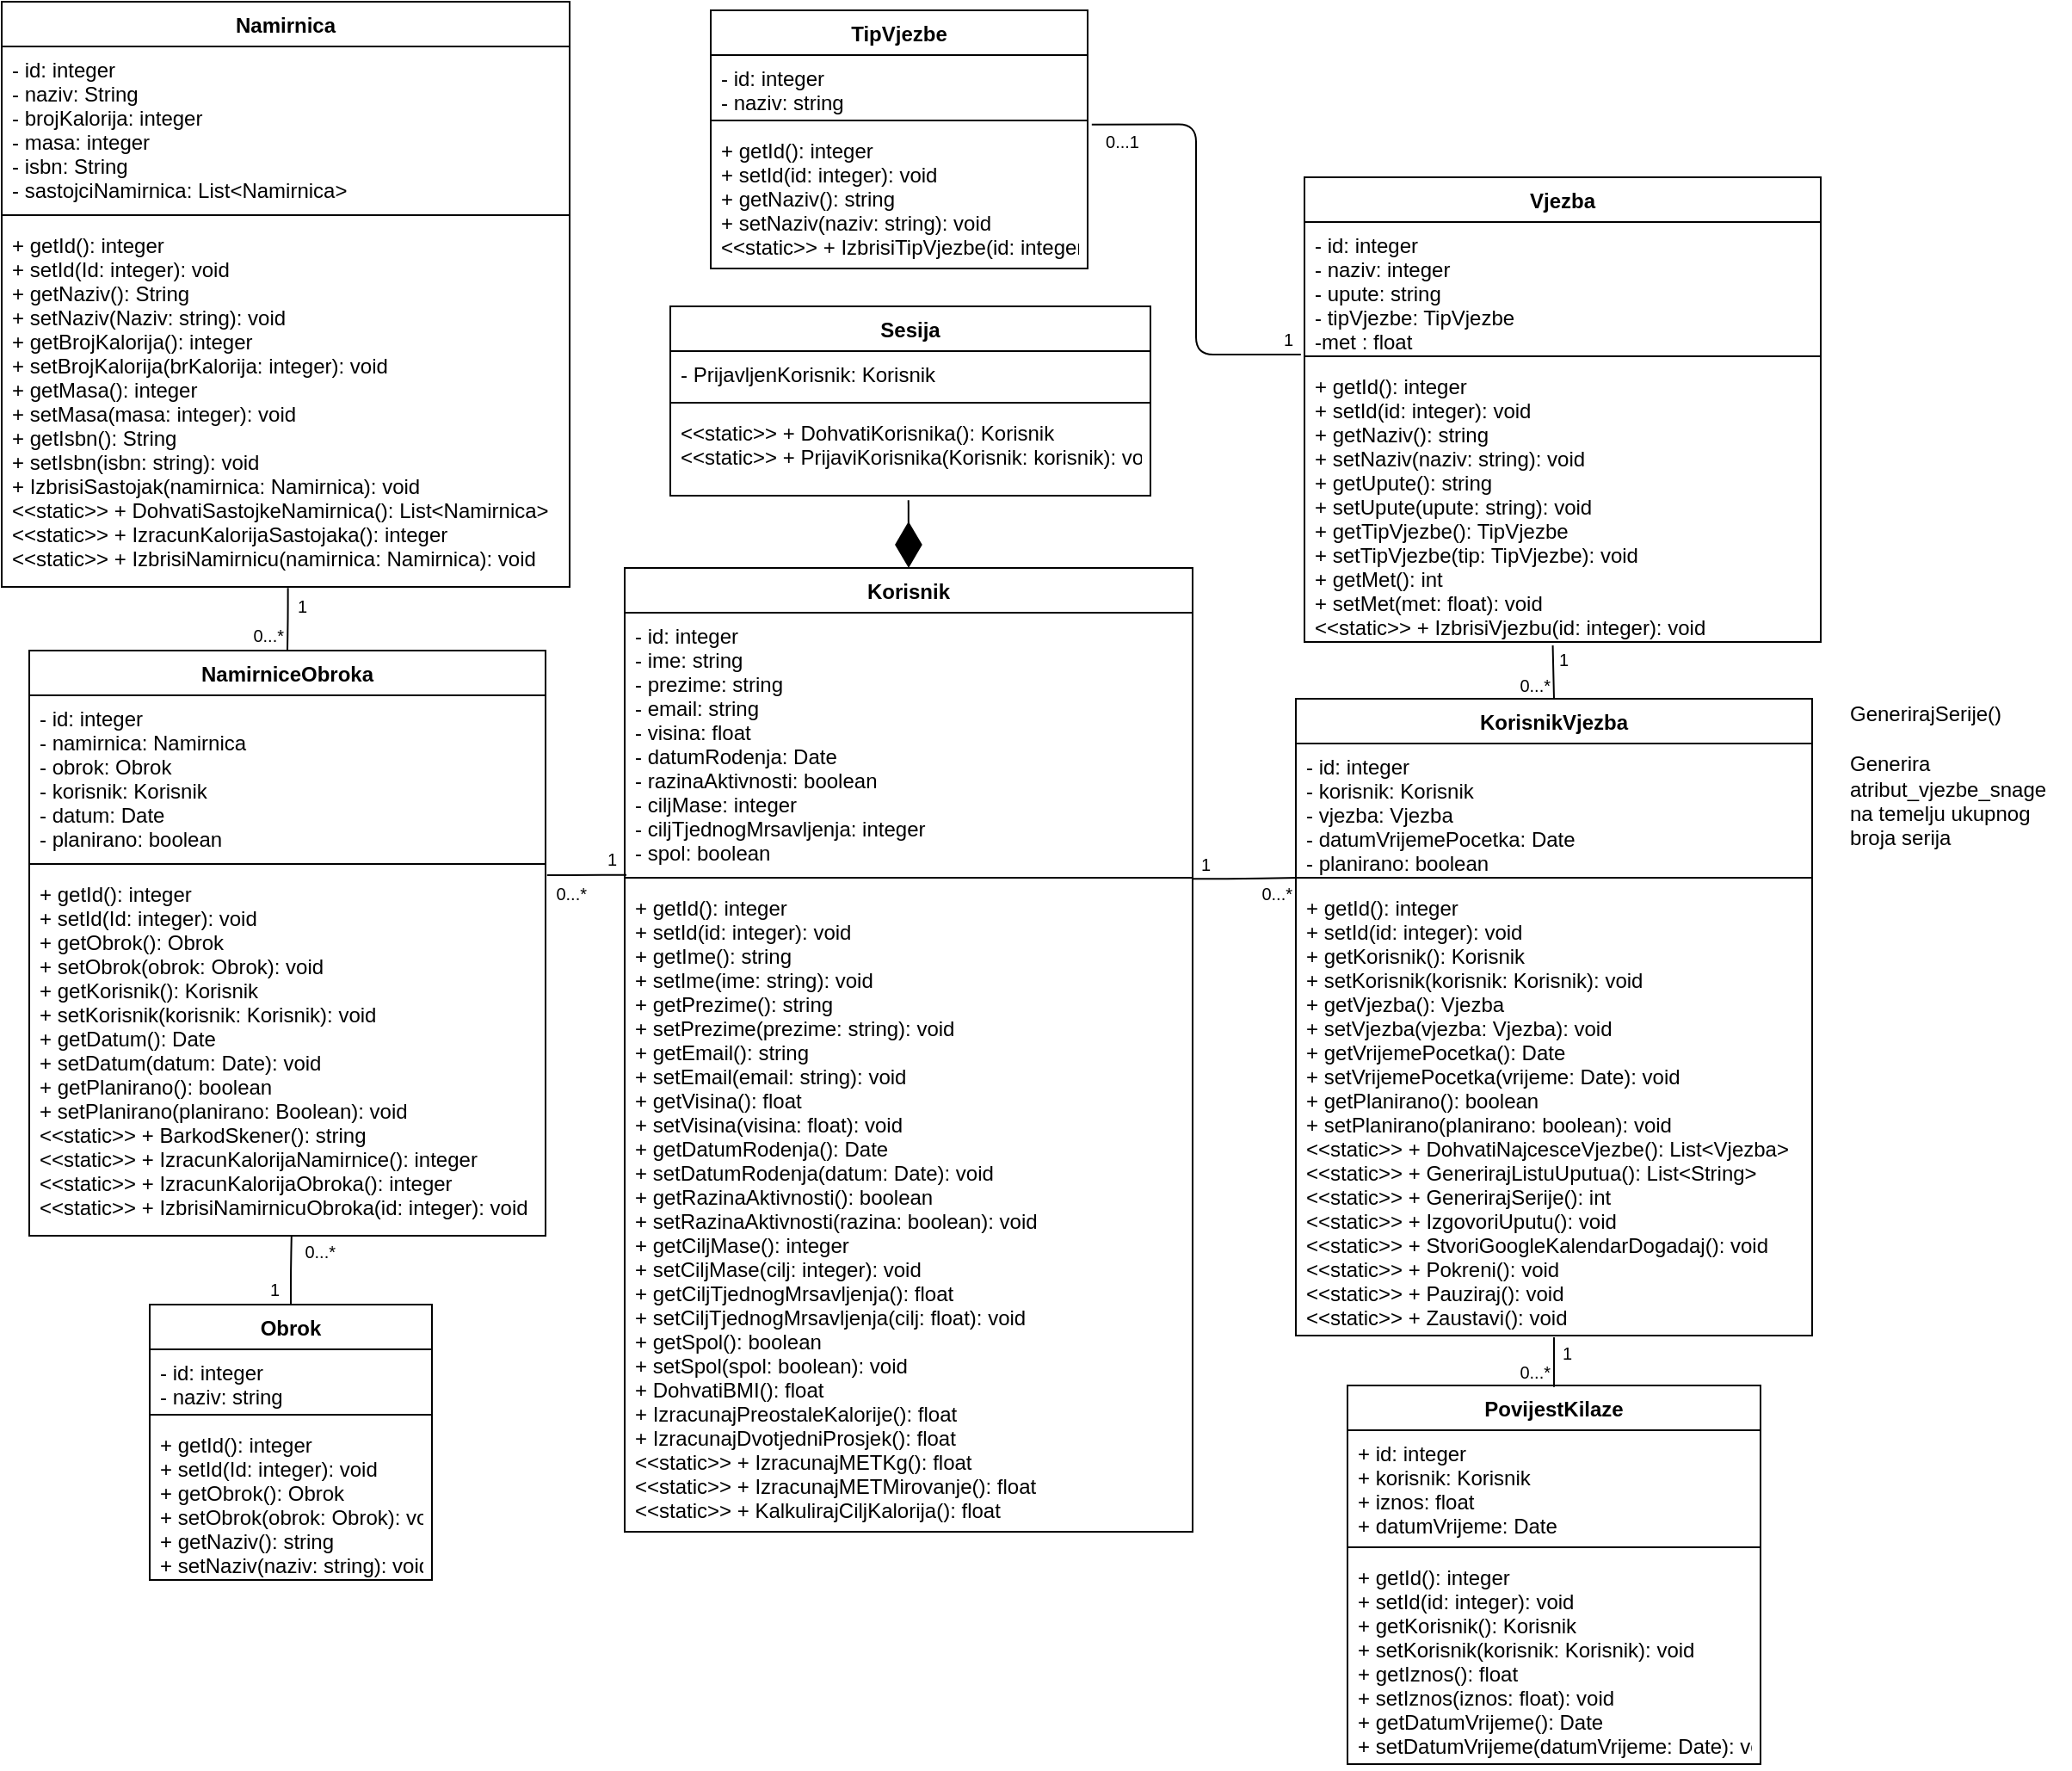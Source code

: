 <mxfile version="12.1.8" type="onedrive" pages="1"><diagram id="DOsaZrA8Kxd42PpwZ6F0" name="Page-1"><mxGraphModel dx="1527" dy="716" grid="1" gridSize="10" guides="1" tooltips="1" connect="1" arrows="1" fold="1" page="1" pageScale="1" pageWidth="827" pageHeight="1169" math="0" shadow="0"><root><mxCell id="0"/><mxCell id="1" parent="0"/><mxCell id="YVUCEX53aRhtYYr8vJky-1" value="Sesija" style="swimlane;fontStyle=1;align=center;verticalAlign=top;childLayout=stackLayout;horizontal=1;startSize=26;horizontalStack=0;resizeParent=1;resizeParentMax=0;resizeLast=0;collapsible=1;marginBottom=0;" parent="1" vertex="1"><mxGeometry x="-13.5" y="512" width="279" height="110" as="geometry"/></mxCell><mxCell id="YVUCEX53aRhtYYr8vJky-2" value="- PrijavljenKorisnik: Korisnik" style="text;strokeColor=none;fillColor=none;align=left;verticalAlign=top;spacingLeft=4;spacingRight=4;overflow=hidden;rotatable=0;points=[[0,0.5],[1,0.5]];portConstraint=eastwest;" parent="YVUCEX53aRhtYYr8vJky-1" vertex="1"><mxGeometry y="26" width="279" height="26" as="geometry"/></mxCell><mxCell id="YVUCEX53aRhtYYr8vJky-3" value="" style="line;strokeWidth=1;fillColor=none;align=left;verticalAlign=middle;spacingTop=-1;spacingLeft=3;spacingRight=3;rotatable=0;labelPosition=right;points=[];portConstraint=eastwest;" parent="YVUCEX53aRhtYYr8vJky-1" vertex="1"><mxGeometry y="52" width="279" height="8" as="geometry"/></mxCell><mxCell id="YVUCEX53aRhtYYr8vJky-4" value="&lt;&lt;static&gt;&gt; + DohvatiKorisnika(): Korisnik&#xA;&lt;&lt;static&gt;&gt; + PrijaviKorisnika(Korisnik: korisnik): void" style="text;strokeColor=none;fillColor=none;align=left;verticalAlign=top;spacingLeft=4;spacingRight=4;overflow=hidden;rotatable=0;points=[[0,0.5],[1,0.5]];portConstraint=eastwest;" parent="YVUCEX53aRhtYYr8vJky-1" vertex="1"><mxGeometry y="60" width="279" height="50" as="geometry"/></mxCell><mxCell id="YVUCEX53aRhtYYr8vJky-21" value="Namirnica" style="swimlane;fontStyle=1;align=center;verticalAlign=top;childLayout=stackLayout;horizontal=1;startSize=26;horizontalStack=0;resizeParent=1;resizeParentMax=0;resizeLast=0;collapsible=1;marginBottom=0;" parent="1" vertex="1"><mxGeometry x="-402" y="335" width="330" height="340" as="geometry"/></mxCell><mxCell id="YVUCEX53aRhtYYr8vJky-22" value="- id: integer&#xA;- naziv: String&#xA;- brojKalorija: integer&#xA;- masa: integer&#xA;- isbn: String&#xA;- sastojciNamirnica: List&lt;Namirnica&gt;" style="text;strokeColor=none;fillColor=none;align=left;verticalAlign=top;spacingLeft=4;spacingRight=4;overflow=hidden;rotatable=0;points=[[0,0.5],[1,0.5]];portConstraint=eastwest;" parent="YVUCEX53aRhtYYr8vJky-21" vertex="1"><mxGeometry y="26" width="330" height="94" as="geometry"/></mxCell><mxCell id="YVUCEX53aRhtYYr8vJky-23" value="" style="line;strokeWidth=1;fillColor=none;align=left;verticalAlign=middle;spacingTop=-1;spacingLeft=3;spacingRight=3;rotatable=0;labelPosition=right;points=[];portConstraint=eastwest;" parent="YVUCEX53aRhtYYr8vJky-21" vertex="1"><mxGeometry y="120" width="330" height="8" as="geometry"/></mxCell><mxCell id="YVUCEX53aRhtYYr8vJky-24" value="+ getId(): integer&#xA;+ setId(Id: integer): void&#xA;+ getNaziv(): String&#xA;+ setNaziv(Naziv: string): void&#xA;+ getBrojKalorija(): integer&#xA;+ setBrojKalorija(brKalorija: integer): void&#xA;+ getMasa(): integer&#xA;+ setMasa(masa: integer): void&#xA;+ getIsbn(): String&#xA;+ setIsbn(isbn: string): void&#xA;+ IzbrisiSastojak(namirnica: Namirnica): void&#xA;&lt;&lt;static&gt;&gt; + DohvatiSastojkeNamirnica(): List&lt;Namirnica&gt;&#xA;&lt;&lt;static&gt;&gt; + IzracunKalorijaSastojaka(): integer&#xA;&lt;&lt;static&gt;&gt; + IzbrisiNamirnicu(namirnica: Namirnica): void" style="text;strokeColor=none;fillColor=none;align=left;verticalAlign=top;spacingLeft=4;spacingRight=4;overflow=hidden;rotatable=0;points=[[0,0.5],[1,0.5]];portConstraint=eastwest;" parent="YVUCEX53aRhtYYr8vJky-21" vertex="1"><mxGeometry y="128" width="330" height="212" as="geometry"/></mxCell><mxCell id="YVUCEX53aRhtYYr8vJky-25" value="NamirniceObroka" style="swimlane;fontStyle=1;align=center;verticalAlign=top;childLayout=stackLayout;horizontal=1;startSize=26;horizontalStack=0;resizeParent=1;resizeParentMax=0;resizeLast=0;collapsible=1;marginBottom=0;" parent="1" vertex="1"><mxGeometry x="-386" y="712" width="300" height="340" as="geometry"/></mxCell><mxCell id="YVUCEX53aRhtYYr8vJky-26" value="- id: integer&#xA;- namirnica: Namirnica&#xA;- obrok: Obrok&#xA;- korisnik: Korisnik&#xA;- datum: Date&#xA;- planirano: boolean" style="text;strokeColor=none;fillColor=none;align=left;verticalAlign=top;spacingLeft=4;spacingRight=4;overflow=hidden;rotatable=0;points=[[0,0.5],[1,0.5]];portConstraint=eastwest;" parent="YVUCEX53aRhtYYr8vJky-25" vertex="1"><mxGeometry y="26" width="300" height="94" as="geometry"/></mxCell><mxCell id="YVUCEX53aRhtYYr8vJky-27" value="" style="line;strokeWidth=1;fillColor=none;align=left;verticalAlign=middle;spacingTop=-1;spacingLeft=3;spacingRight=3;rotatable=0;labelPosition=right;points=[];portConstraint=eastwest;" parent="YVUCEX53aRhtYYr8vJky-25" vertex="1"><mxGeometry y="120" width="300" height="8" as="geometry"/></mxCell><mxCell id="YVUCEX53aRhtYYr8vJky-28" value="+ getId(): integer&#xA;+ setId(Id: integer): void&#xA;+ getObrok(): Obrok&#xA;+ setObrok(obrok: Obrok): void&#xA;+ getKorisnik(): Korisnik&#xA;+ setKorisnik(korisnik: Korisnik): void&#xA;+ getDatum(): Date&#xA;+ setDatum(datum: Date): void&#xA;+ getPlanirano(): boolean&#xA;+ setPlanirano(planirano: Boolean): void&#xA;&lt;&lt;static&gt;&gt; + BarkodSkener(): string&#xA;&lt;&lt;static&gt;&gt; + IzracunKalorijaNamirnice(): integer&#xA;&lt;&lt;static&gt;&gt; + IzracunKalorijaObroka(): integer&#xA;&lt;&lt;static&gt;&gt; + IzbrisiNamirnicuObroka(id: integer): void" style="text;strokeColor=none;fillColor=none;align=left;verticalAlign=top;spacingLeft=4;spacingRight=4;overflow=hidden;rotatable=0;points=[[0,0.5],[1,0.5]];portConstraint=eastwest;" parent="YVUCEX53aRhtYYr8vJky-25" vertex="1"><mxGeometry y="128" width="300" height="212" as="geometry"/></mxCell><mxCell id="YVUCEX53aRhtYYr8vJky-29" value="Korisnik" style="swimlane;fontStyle=1;align=center;verticalAlign=top;childLayout=stackLayout;horizontal=1;startSize=26;horizontalStack=0;resizeParent=1;resizeParentMax=0;resizeLast=0;collapsible=1;marginBottom=0;" parent="1" vertex="1"><mxGeometry x="-40" y="664" width="330" height="560" as="geometry"/></mxCell><mxCell id="YVUCEX53aRhtYYr8vJky-30" value="- id: integer&#xA;- ime: string&#xA;- prezime: string&#xA;- email: string&#xA;- visina: float&#xA;- datumRodenja: Date&#xA;- razinaAktivnosti: boolean&#xA;- ciljMase: integer&#xA;- ciljTjednogMrsavljenja: integer&#xA;- spol: boolean" style="text;strokeColor=none;fillColor=none;align=left;verticalAlign=top;spacingLeft=4;spacingRight=4;overflow=hidden;rotatable=0;points=[[0,0.5],[1,0.5]];portConstraint=eastwest;" parent="YVUCEX53aRhtYYr8vJky-29" vertex="1"><mxGeometry y="26" width="330" height="150" as="geometry"/></mxCell><mxCell id="YVUCEX53aRhtYYr8vJky-31" value="" style="line;strokeWidth=1;fillColor=none;align=left;verticalAlign=middle;spacingTop=-1;spacingLeft=3;spacingRight=3;rotatable=0;labelPosition=right;points=[];portConstraint=eastwest;" parent="YVUCEX53aRhtYYr8vJky-29" vertex="1"><mxGeometry y="176" width="330" height="8" as="geometry"/></mxCell><mxCell id="YVUCEX53aRhtYYr8vJky-32" value="+ getId(): integer&#xA;+ setId(id: integer): void&#xA;+ getIme(): string&#xA;+ setIme(ime: string): void&#xA;+ getPrezime(): string&#xA;+ setPrezime(prezime: string): void&#xA;+ getEmail(): string&#xA;+ setEmail(email: string): void&#xA;+ getVisina(): float&#xA;+ setVisina(visina: float): void&#xA;+ getDatumRodenja(): Date&#xA;+ setDatumRodenja(datum: Date): void&#xA;+ getRazinaAktivnosti(): boolean&#xA;+ setRazinaAktivnosti(razina: boolean): void&#xA;+ getCiljMase(): integer&#xA;+ setCiljMase(cilj: integer): void&#xA;+ getCiljTjednogMrsavljenja(): float&#xA;+ setCiljTjednogMrsavljenja(cilj: float): void&#xA;+ getSpol(): boolean&#xA;+ setSpol(spol: boolean): void &#xA;+ DohvatiBMI(): float&#xA;+ IzracunajPreostaleKalorije(): float&#xA;+ IzracunajDvotjedniProsjek(): float&#xA;&lt;&lt;static&gt;&gt; + IzracunajMETKg(): float&#xA;&lt;&lt;static&gt;&gt; + IzracunajMETMirovanje(): float&#xA;&lt;&lt;static&gt;&gt; + KalkulirajCiljKalorija(): float" style="text;strokeColor=none;fillColor=none;align=left;verticalAlign=top;spacingLeft=4;spacingRight=4;overflow=hidden;rotatable=0;points=[[0,0.5],[1,0.5]];portConstraint=eastwest;" parent="YVUCEX53aRhtYYr8vJky-29" vertex="1"><mxGeometry y="184" width="330" height="376" as="geometry"/></mxCell><mxCell id="YVUCEX53aRhtYYr8vJky-33" value="Vjezba" style="swimlane;fontStyle=1;align=center;verticalAlign=top;childLayout=stackLayout;horizontal=1;startSize=26;horizontalStack=0;resizeParent=1;resizeParentMax=0;resizeLast=0;collapsible=1;marginBottom=0;" parent="1" vertex="1"><mxGeometry x="355" y="437" width="300" height="270" as="geometry"/></mxCell><mxCell id="YVUCEX53aRhtYYr8vJky-34" value="- id: integer&#xA;- naziv: integer&#xA;- upute: string&#xA;- tipVjezbe: TipVjezbe&#xA;-met : float&#xA;" style="text;strokeColor=none;fillColor=none;align=left;verticalAlign=top;spacingLeft=4;spacingRight=4;overflow=hidden;rotatable=0;points=[[0,0.5],[1,0.5]];portConstraint=eastwest;" parent="YVUCEX53aRhtYYr8vJky-33" vertex="1"><mxGeometry y="26" width="300" height="74" as="geometry"/></mxCell><mxCell id="YVUCEX53aRhtYYr8vJky-35" value="" style="line;strokeWidth=1;fillColor=none;align=left;verticalAlign=middle;spacingTop=-1;spacingLeft=3;spacingRight=3;rotatable=0;labelPosition=right;points=[];portConstraint=eastwest;" parent="YVUCEX53aRhtYYr8vJky-33" vertex="1"><mxGeometry y="100" width="300" height="8" as="geometry"/></mxCell><mxCell id="YVUCEX53aRhtYYr8vJky-36" value="+ getId(): integer&#xA;+ setId(id: integer): void&#xA;+ getNaziv(): string&#xA;+ setNaziv(naziv: string): void&#xA;+ getUpute(): string&#xA;+ setUpute(upute: string): void&#xA;+ getTipVjezbe(): TipVjezbe&#xA;+ setTipVjezbe(tip: TipVjezbe): void&#xA;+ getMet(): int&#xA;+ setMet(met: float): void&#xA;&lt;&lt;static&gt;&gt; + IzbrisiVjezbu(id: integer): void" style="text;strokeColor=none;fillColor=none;align=left;verticalAlign=top;spacingLeft=4;spacingRight=4;overflow=hidden;rotatable=0;points=[[0,0.5],[1,0.5]];portConstraint=eastwest;" parent="YVUCEX53aRhtYYr8vJky-33" vertex="1"><mxGeometry y="108" width="300" height="162" as="geometry"/></mxCell><mxCell id="YVUCEX53aRhtYYr8vJky-37" value="TipVjezbe" style="swimlane;fontStyle=1;align=center;verticalAlign=top;childLayout=stackLayout;horizontal=1;startSize=26;horizontalStack=0;resizeParent=1;resizeParentMax=0;resizeLast=0;collapsible=1;marginBottom=0;" parent="1" vertex="1"><mxGeometry x="10" y="340" width="219" height="150" as="geometry"/></mxCell><mxCell id="YVUCEX53aRhtYYr8vJky-38" value="- id: integer&#xA;- naziv: string" style="text;strokeColor=none;fillColor=none;align=left;verticalAlign=top;spacingLeft=4;spacingRight=4;overflow=hidden;rotatable=0;points=[[0,0.5],[1,0.5]];portConstraint=eastwest;" parent="YVUCEX53aRhtYYr8vJky-37" vertex="1"><mxGeometry y="26" width="219" height="34" as="geometry"/></mxCell><mxCell id="YVUCEX53aRhtYYr8vJky-39" value="" style="line;strokeWidth=1;fillColor=none;align=left;verticalAlign=middle;spacingTop=-1;spacingLeft=3;spacingRight=3;rotatable=0;labelPosition=right;points=[];portConstraint=eastwest;" parent="YVUCEX53aRhtYYr8vJky-37" vertex="1"><mxGeometry y="60" width="219" height="8" as="geometry"/></mxCell><mxCell id="YVUCEX53aRhtYYr8vJky-40" value="+ getId(): integer&#xA;+ setId(id: integer): void&#xA;+ getNaziv(): string&#xA;+ setNaziv(naziv: string): void&#xA;&lt;&lt;static&gt;&gt; + IzbrisiTipVjezbe(id: integer)" style="text;strokeColor=none;fillColor=none;align=left;verticalAlign=top;spacingLeft=4;spacingRight=4;overflow=hidden;rotatable=0;points=[[0,0.5],[1,0.5]];portConstraint=eastwest;" parent="YVUCEX53aRhtYYr8vJky-37" vertex="1"><mxGeometry y="68" width="219" height="82" as="geometry"/></mxCell><mxCell id="YVUCEX53aRhtYYr8vJky-41" value="KorisnikVjezba" style="swimlane;fontStyle=1;align=center;verticalAlign=top;childLayout=stackLayout;horizontal=1;startSize=26;horizontalStack=0;resizeParent=1;resizeParentMax=0;resizeLast=0;collapsible=1;marginBottom=0;" parent="1" vertex="1"><mxGeometry x="350" y="740" width="300" height="370" as="geometry"/></mxCell><mxCell id="YVUCEX53aRhtYYr8vJky-42" value="- id: integer&#xA;- korisnik: Korisnik&#xA;- vjezba: Vjezba&#xA;- datumVrijemePocetka: Date&#xA;- planirano: boolean" style="text;strokeColor=none;fillColor=none;align=left;verticalAlign=top;spacingLeft=4;spacingRight=4;overflow=hidden;rotatable=0;points=[[0,0.5],[1,0.5]];portConstraint=eastwest;" parent="YVUCEX53aRhtYYr8vJky-41" vertex="1"><mxGeometry y="26" width="300" height="74" as="geometry"/></mxCell><mxCell id="YVUCEX53aRhtYYr8vJky-43" value="" style="line;strokeWidth=1;fillColor=none;align=left;verticalAlign=middle;spacingTop=-1;spacingLeft=3;spacingRight=3;rotatable=0;labelPosition=right;points=[];portConstraint=eastwest;" parent="YVUCEX53aRhtYYr8vJky-41" vertex="1"><mxGeometry y="100" width="300" height="8" as="geometry"/></mxCell><mxCell id="YVUCEX53aRhtYYr8vJky-44" value="+ getId(): integer&#xA;+ setId(id: integer): void&#xA;+ getKorisnik(): Korisnik&#xA;+ setKorisnik(korisnik: Korisnik): void&#xA;+ getVjezba(): Vjezba&#xA;+ setVjezba(vjezba: Vjezba): void&#xA;+ getVrijemePocetka(): Date&#xA;+ setVrijemePocetka(vrijeme: Date): void&#xA;+ getPlanirano(): boolean&#xA;+ setPlanirano(planirano: boolean): void &#xA;&lt;&lt;static&gt;&gt; + DohvatiNajcesceVjezbe(): List&lt;Vjezba&gt;&#xA;&lt;&lt;static&gt;&gt; + GenerirajListuUputua(): List&lt;String&gt;&#xA;&lt;&lt;static&gt;&gt; + GenerirajSerije(): int&#xA;&lt;&lt;static&gt;&gt; + IzgovoriUputu(): void&#xA;&lt;&lt;static&gt;&gt; + StvoriGoogleKalendarDogadaj(): void&#xA;&lt;&lt;static&gt;&gt; + Pokreni(): void&#xA;&lt;&lt;static&gt;&gt; + Pauziraj(): void&#xA;&lt;&lt;static&gt;&gt; + Zaustavi(): void&#xA;" style="text;strokeColor=none;fillColor=none;align=left;verticalAlign=top;spacingLeft=4;spacingRight=4;overflow=hidden;rotatable=0;points=[[0,0.5],[1,0.5]];portConstraint=eastwest;" parent="YVUCEX53aRhtYYr8vJky-41" vertex="1"><mxGeometry y="108" width="300" height="262" as="geometry"/></mxCell><mxCell id="4oye7KWQ5j2cLVmzKVOa-2" value="GenerirajSerije()&lt;br&gt;&lt;br&gt;&lt;div align=&quot;left&quot;&gt;Generira atribut_vjezbe_snage na temelju ukupnog broja serija&lt;br&gt;&lt;/div&gt;" style="text;html=1;strokeColor=none;fillColor=none;align=left;verticalAlign=middle;whiteSpace=wrap;rounded=0;" vertex="1" parent="1"><mxGeometry x="670" y="740" width="130" height="90" as="geometry"/></mxCell><mxCell id="4oye7KWQ5j2cLVmzKVOa-4" value="" style="endArrow=none;html=1;edgeStyle=orthogonalEdgeStyle;exitX=0.504;exitY=1.003;exitDx=0;exitDy=0;exitPerimeter=0;entryX=0.5;entryY=0;entryDx=0;entryDy=0;" edge="1" parent="1" source="YVUCEX53aRhtYYr8vJky-24" target="YVUCEX53aRhtYYr8vJky-25"><mxGeometry relative="1" as="geometry"><mxPoint x="700" y="410" as="sourcePoint"/><mxPoint x="710" y="480" as="targetPoint"/></mxGeometry></mxCell><mxCell id="4oye7KWQ5j2cLVmzKVOa-5" value="1" style="resizable=0;html=1;align=left;verticalAlign=bottom;labelBackgroundColor=#ffffff;fontSize=10;" connectable="0" vertex="1" parent="4oye7KWQ5j2cLVmzKVOa-4"><mxGeometry x="-1" relative="1" as="geometry"><mxPoint x="4" y="19" as="offset"/></mxGeometry></mxCell><mxCell id="4oye7KWQ5j2cLVmzKVOa-6" value="0...*" style="resizable=0;html=1;align=right;verticalAlign=bottom;labelBackgroundColor=#ffffff;fontSize=10;" connectable="0" vertex="1" parent="4oye7KWQ5j2cLVmzKVOa-4"><mxGeometry x="1" relative="1" as="geometry"><mxPoint x="-2" as="offset"/></mxGeometry></mxCell><mxCell id="4oye7KWQ5j2cLVmzKVOa-7" value="" style="endArrow=none;html=1;edgeStyle=orthogonalEdgeStyle;exitX=-0.007;exitY=-0.031;exitDx=0;exitDy=0;exitPerimeter=0;entryX=1.011;entryY=1.186;entryDx=0;entryDy=0;entryPerimeter=0;" edge="1" parent="1" source="YVUCEX53aRhtYYr8vJky-36" target="YVUCEX53aRhtYYr8vJky-38"><mxGeometry relative="1" as="geometry"><mxPoint x="190" y="790" as="sourcePoint"/><mxPoint x="350" y="790" as="targetPoint"/></mxGeometry></mxCell><mxCell id="4oye7KWQ5j2cLVmzKVOa-8" value="1" style="resizable=0;html=1;align=left;verticalAlign=bottom;labelBackgroundColor=#ffffff;fontSize=10;" connectable="0" vertex="1" parent="4oye7KWQ5j2cLVmzKVOa-7"><mxGeometry x="-1" relative="1" as="geometry"><mxPoint x="-12" as="offset"/></mxGeometry></mxCell><mxCell id="4oye7KWQ5j2cLVmzKVOa-9" value="0...1" style="resizable=0;html=1;align=right;verticalAlign=bottom;labelBackgroundColor=#ffffff;fontSize=10;" connectable="0" vertex="1" parent="4oye7KWQ5j2cLVmzKVOa-7"><mxGeometry x="1" relative="1" as="geometry"><mxPoint x="28" y="18" as="offset"/></mxGeometry></mxCell><mxCell id="4oye7KWQ5j2cLVmzKVOa-10" value="" style="endArrow=none;html=1;edgeStyle=orthogonalEdgeStyle;exitX=1.001;exitY=-0.009;exitDx=0;exitDy=0;exitPerimeter=0;entryX=0.004;entryY=0.5;entryDx=0;entryDy=0;entryPerimeter=0;" edge="1" parent="1" source="YVUCEX53aRhtYYr8vJky-32" target="YVUCEX53aRhtYYr8vJky-43"><mxGeometry relative="1" as="geometry"><mxPoint x="-40" y="1270" as="sourcePoint"/><mxPoint x="120" y="1270" as="targetPoint"/></mxGeometry></mxCell><mxCell id="4oye7KWQ5j2cLVmzKVOa-11" value="1" style="resizable=0;html=1;align=left;verticalAlign=bottom;labelBackgroundColor=#ffffff;fontSize=10;" connectable="0" vertex="1" parent="4oye7KWQ5j2cLVmzKVOa-10"><mxGeometry x="-1" relative="1" as="geometry"><mxPoint x="3" as="offset"/></mxGeometry></mxCell><mxCell id="4oye7KWQ5j2cLVmzKVOa-12" value="0...*" style="resizable=0;html=1;align=right;verticalAlign=bottom;labelBackgroundColor=#ffffff;fontSize=10;" connectable="0" vertex="1" parent="4oye7KWQ5j2cLVmzKVOa-10"><mxGeometry x="1" relative="1" as="geometry"><mxPoint x="-2.5" y="17" as="offset"/></mxGeometry></mxCell><mxCell id="4oye7KWQ5j2cLVmzKVOa-13" value="" style="endArrow=diamondThin;endFill=1;endSize=24;html=1;exitX=0.496;exitY=1.053;exitDx=0;exitDy=0;exitPerimeter=0;entryX=0.5;entryY=0;entryDx=0;entryDy=0;" edge="1" parent="1" source="YVUCEX53aRhtYYr8vJky-4" target="YVUCEX53aRhtYYr8vJky-29"><mxGeometry width="160" relative="1" as="geometry"><mxPoint x="-40" y="1270" as="sourcePoint"/><mxPoint x="120" y="650" as="targetPoint"/></mxGeometry></mxCell><mxCell id="4oye7KWQ5j2cLVmzKVOa-18" value="" style="endArrow=none;html=1;edgeStyle=orthogonalEdgeStyle;exitX=0.481;exitY=1.012;exitDx=0;exitDy=0;exitPerimeter=0;entryX=0.5;entryY=0;entryDx=0;entryDy=0;" edge="1" parent="1" source="YVUCEX53aRhtYYr8vJky-36" target="YVUCEX53aRhtYYr8vJky-41"><mxGeometry relative="1" as="geometry"><mxPoint x="160" y="1270" as="sourcePoint"/><mxPoint x="320" y="1270" as="targetPoint"/><Array as="points"><mxPoint x="500" y="710"/><mxPoint x="500" y="710"/></Array></mxGeometry></mxCell><mxCell id="4oye7KWQ5j2cLVmzKVOa-19" value="1" style="resizable=0;html=1;align=left;verticalAlign=bottom;labelBackgroundColor=#ffffff;fontSize=10;" connectable="0" vertex="1" parent="4oye7KWQ5j2cLVmzKVOa-18"><mxGeometry x="-1" relative="1" as="geometry"><mxPoint x="2" y="17" as="offset"/></mxGeometry></mxCell><mxCell id="4oye7KWQ5j2cLVmzKVOa-20" value="0...*" style="resizable=0;html=1;align=right;verticalAlign=bottom;labelBackgroundColor=#ffffff;fontSize=10;" connectable="0" vertex="1" parent="4oye7KWQ5j2cLVmzKVOa-18"><mxGeometry x="1" relative="1" as="geometry"><mxPoint x="-2" as="offset"/></mxGeometry></mxCell><mxCell id="4oye7KWQ5j2cLVmzKVOa-21" value="" style="endArrow=none;html=1;edgeStyle=orthogonalEdgeStyle;exitX=0.003;exitY=1.016;exitDx=0;exitDy=0;exitPerimeter=0;entryX=1.003;entryY=0.012;entryDx=0;entryDy=0;entryPerimeter=0;" edge="1" parent="1" source="YVUCEX53aRhtYYr8vJky-30" target="YVUCEX53aRhtYYr8vJky-28"><mxGeometry relative="1" as="geometry"><mxPoint x="-280" y="1270" as="sourcePoint"/><mxPoint x="-120" y="1270" as="targetPoint"/></mxGeometry></mxCell><mxCell id="4oye7KWQ5j2cLVmzKVOa-22" value="1" style="resizable=0;html=1;align=left;verticalAlign=bottom;labelBackgroundColor=#ffffff;fontSize=10;" connectable="0" vertex="1" parent="4oye7KWQ5j2cLVmzKVOa-21"><mxGeometry x="-1" relative="1" as="geometry"><mxPoint x="-13" y="-0.5" as="offset"/></mxGeometry></mxCell><mxCell id="4oye7KWQ5j2cLVmzKVOa-23" value="0...*" style="resizable=0;html=1;align=right;verticalAlign=bottom;labelBackgroundColor=#ffffff;fontSize=10;" connectable="0" vertex="1" parent="4oye7KWQ5j2cLVmzKVOa-21"><mxGeometry x="1" relative="1" as="geometry"><mxPoint x="23.5" y="18.5" as="offset"/></mxGeometry></mxCell><mxCell id="4oye7KWQ5j2cLVmzKVOa-24" value="Obrok" style="swimlane;fontStyle=1;align=center;verticalAlign=top;childLayout=stackLayout;horizontal=1;startSize=26;horizontalStack=0;resizeParent=1;resizeParentMax=0;resizeLast=0;collapsible=1;marginBottom=0;" vertex="1" parent="1"><mxGeometry x="-316" y="1092" width="164" height="160" as="geometry"/></mxCell><mxCell id="4oye7KWQ5j2cLVmzKVOa-25" value="- id: integer&#xA;- naziv: string" style="text;strokeColor=none;fillColor=none;align=left;verticalAlign=top;spacingLeft=4;spacingRight=4;overflow=hidden;rotatable=0;points=[[0,0.5],[1,0.5]];portConstraint=eastwest;" vertex="1" parent="4oye7KWQ5j2cLVmzKVOa-24"><mxGeometry y="26" width="164" height="34" as="geometry"/></mxCell><mxCell id="4oye7KWQ5j2cLVmzKVOa-26" value="" style="line;strokeWidth=1;fillColor=none;align=left;verticalAlign=middle;spacingTop=-1;spacingLeft=3;spacingRight=3;rotatable=0;labelPosition=right;points=[];portConstraint=eastwest;" vertex="1" parent="4oye7KWQ5j2cLVmzKVOa-24"><mxGeometry y="60" width="164" height="8" as="geometry"/></mxCell><mxCell id="4oye7KWQ5j2cLVmzKVOa-27" value="+ getId(): integer&#xA;+ setId(Id: integer): void&#xA;+ getObrok(): Obrok&#xA;+ setObrok(obrok: Obrok): void&#xA;+ getNaziv(): string&#xA;+ setNaziv(naziv: string): void" style="text;strokeColor=none;fillColor=none;align=left;verticalAlign=top;spacingLeft=4;spacingRight=4;overflow=hidden;rotatable=0;points=[[0,0.5],[1,0.5]];portConstraint=eastwest;" vertex="1" parent="4oye7KWQ5j2cLVmzKVOa-24"><mxGeometry y="68" width="164" height="92" as="geometry"/></mxCell><mxCell id="4oye7KWQ5j2cLVmzKVOa-35" value="" style="endArrow=none;html=1;edgeStyle=orthogonalEdgeStyle;exitX=0.5;exitY=0;exitDx=0;exitDy=0;entryX=0.508;entryY=1;entryDx=0;entryDy=0;entryPerimeter=0;" edge="1" parent="1" source="4oye7KWQ5j2cLVmzKVOa-24" target="YVUCEX53aRhtYYr8vJky-28"><mxGeometry relative="1" as="geometry"><mxPoint x="-400" y="1270" as="sourcePoint"/><mxPoint x="-240" y="1270" as="targetPoint"/></mxGeometry></mxCell><mxCell id="4oye7KWQ5j2cLVmzKVOa-36" value="1" style="resizable=0;html=1;align=left;verticalAlign=bottom;labelBackgroundColor=#ffffff;fontSize=10;" connectable="0" vertex="1" parent="4oye7KWQ5j2cLVmzKVOa-35"><mxGeometry x="-1" relative="1" as="geometry"><mxPoint x="-14.5" y="-0.5" as="offset"/></mxGeometry></mxCell><mxCell id="4oye7KWQ5j2cLVmzKVOa-37" value="0...*" style="resizable=0;html=1;align=right;verticalAlign=bottom;labelBackgroundColor=#ffffff;fontSize=10;" connectable="0" vertex="1" parent="4oye7KWQ5j2cLVmzKVOa-35"><mxGeometry x="1" relative="1" as="geometry"><mxPoint x="26.5" y="18" as="offset"/></mxGeometry></mxCell><mxCell id="4oye7KWQ5j2cLVmzKVOa-38" value="PovijestKilaze" style="swimlane;fontStyle=1;align=center;verticalAlign=top;childLayout=stackLayout;horizontal=1;startSize=26;horizontalStack=0;resizeParent=1;resizeParentMax=0;resizeLast=0;collapsible=1;marginBottom=0;" vertex="1" parent="1"><mxGeometry x="380" y="1139" width="240" height="220" as="geometry"/></mxCell><mxCell id="4oye7KWQ5j2cLVmzKVOa-39" value="+ id: integer&#xA;+ korisnik: Korisnik&#xA;+ iznos: float&#xA;+ datumVrijeme: Date&#xA;" style="text;strokeColor=none;fillColor=none;align=left;verticalAlign=top;spacingLeft=4;spacingRight=4;overflow=hidden;rotatable=0;points=[[0,0.5],[1,0.5]];portConstraint=eastwest;" vertex="1" parent="4oye7KWQ5j2cLVmzKVOa-38"><mxGeometry y="26" width="240" height="64" as="geometry"/></mxCell><mxCell id="4oye7KWQ5j2cLVmzKVOa-40" value="" style="line;strokeWidth=1;fillColor=none;align=left;verticalAlign=middle;spacingTop=-1;spacingLeft=3;spacingRight=3;rotatable=0;labelPosition=right;points=[];portConstraint=eastwest;" vertex="1" parent="4oye7KWQ5j2cLVmzKVOa-38"><mxGeometry y="90" width="240" height="8" as="geometry"/></mxCell><mxCell id="4oye7KWQ5j2cLVmzKVOa-41" value="+ getId(): integer&#xA;+ setId(id: integer): void&#xA;+ getKorisnik(): Korisnik&#xA;+ setKorisnik(korisnik: Korisnik): void&#xA;+ getIznos(): float&#xA;+ setIznos(iznos: float): void&#xA;+ getDatumVrijeme(): Date&#xA;+ setDatumVrijeme(datumVrijeme: Date): void &#xA;" style="text;strokeColor=none;fillColor=none;align=left;verticalAlign=top;spacingLeft=4;spacingRight=4;overflow=hidden;rotatable=0;points=[[0,0.5],[1,0.5]];portConstraint=eastwest;" vertex="1" parent="4oye7KWQ5j2cLVmzKVOa-38"><mxGeometry y="98" width="240" height="122" as="geometry"/></mxCell><mxCell id="4oye7KWQ5j2cLVmzKVOa-42" value="" style="endArrow=none;html=1;edgeStyle=orthogonalEdgeStyle;entryX=0.5;entryY=0;entryDx=0;entryDy=0;" edge="1" parent="1" target="4oye7KWQ5j2cLVmzKVOa-38"><mxGeometry relative="1" as="geometry"><mxPoint x="500" y="1111" as="sourcePoint"/><mxPoint x="200" y="1380" as="targetPoint"/><Array as="points"><mxPoint x="500" y="1140"/><mxPoint x="500" y="1140"/></Array></mxGeometry></mxCell><mxCell id="4oye7KWQ5j2cLVmzKVOa-43" value="1" style="resizable=0;html=1;align=left;verticalAlign=bottom;labelBackgroundColor=#ffffff;fontSize=10;" connectable="0" vertex="1" parent="4oye7KWQ5j2cLVmzKVOa-42"><mxGeometry x="-1" relative="1" as="geometry"><mxPoint x="3" y="17" as="offset"/></mxGeometry></mxCell><mxCell id="4oye7KWQ5j2cLVmzKVOa-44" value="0...*" style="resizable=0;html=1;align=right;verticalAlign=bottom;labelBackgroundColor=#ffffff;fontSize=10;" connectable="0" vertex="1" parent="4oye7KWQ5j2cLVmzKVOa-42"><mxGeometry x="1" relative="1" as="geometry"><mxPoint x="-2" as="offset"/></mxGeometry></mxCell></root></mxGraphModel></diagram></mxfile>